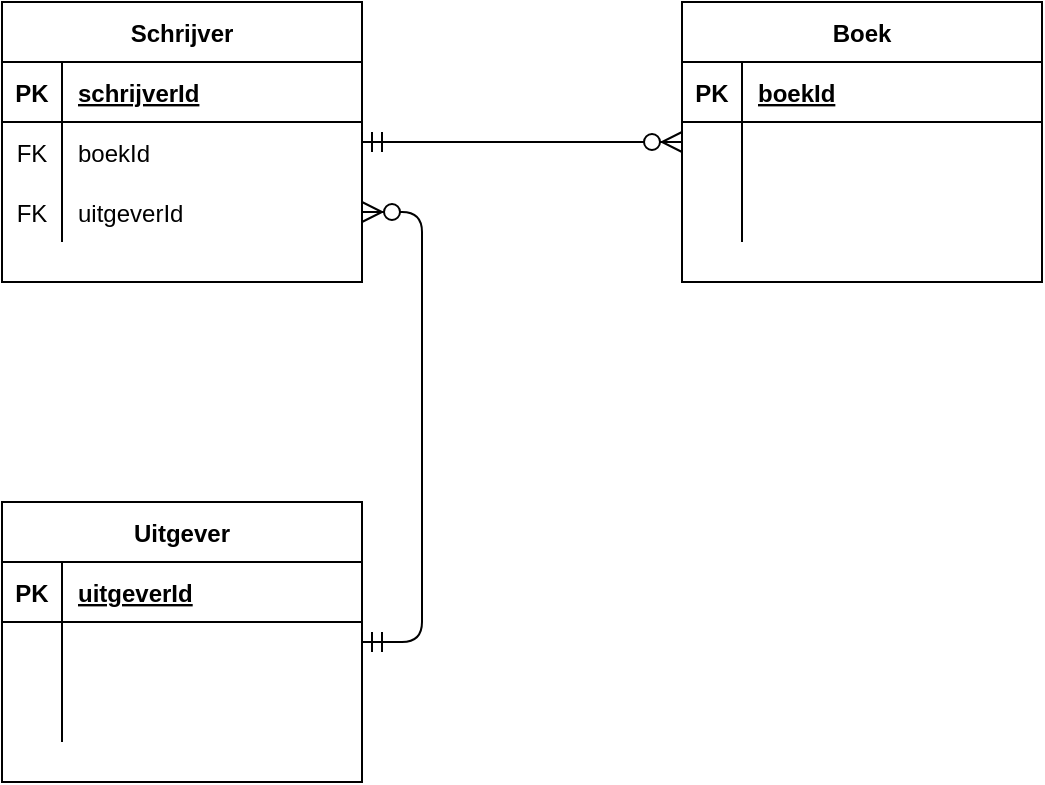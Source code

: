 <mxfile version="13.9.9" type="device"><diagram id="R2lEEEUBdFMjLlhIrx00" name="Page-1"><mxGraphModel dx="1422" dy="832" grid="1" gridSize="10" guides="1" tooltips="1" connect="1" arrows="1" fold="1" page="1" pageScale="1" pageWidth="850" pageHeight="1100" math="0" shadow="0" extFonts="Permanent Marker^https://fonts.googleapis.com/css?family=Permanent+Marker"><root><mxCell id="0"/><mxCell id="1" parent="0"/><mxCell id="NW3bPxfxY595SAEAcbTC-1" value="Schrijver" style="shape=table;startSize=30;container=1;collapsible=1;childLayout=tableLayout;fixedRows=1;rowLines=0;fontStyle=1;align=center;resizeLast=1;" vertex="1" parent="1"><mxGeometry x="120" y="280" width="180" height="140" as="geometry"/></mxCell><mxCell id="NW3bPxfxY595SAEAcbTC-2" value="" style="shape=partialRectangle;collapsible=0;dropTarget=0;pointerEvents=0;fillColor=none;top=0;left=0;bottom=1;right=0;points=[[0,0.5],[1,0.5]];portConstraint=eastwest;" vertex="1" parent="NW3bPxfxY595SAEAcbTC-1"><mxGeometry y="30" width="180" height="30" as="geometry"/></mxCell><mxCell id="NW3bPxfxY595SAEAcbTC-3" value="PK" style="shape=partialRectangle;connectable=0;fillColor=none;top=0;left=0;bottom=0;right=0;fontStyle=1;overflow=hidden;" vertex="1" parent="NW3bPxfxY595SAEAcbTC-2"><mxGeometry width="30" height="30" as="geometry"/></mxCell><mxCell id="NW3bPxfxY595SAEAcbTC-4" value="schrijverId" style="shape=partialRectangle;connectable=0;fillColor=none;top=0;left=0;bottom=0;right=0;align=left;spacingLeft=6;fontStyle=5;overflow=hidden;" vertex="1" parent="NW3bPxfxY595SAEAcbTC-2"><mxGeometry x="30" width="150" height="30" as="geometry"/></mxCell><mxCell id="NW3bPxfxY595SAEAcbTC-8" value="" style="shape=partialRectangle;collapsible=0;dropTarget=0;pointerEvents=0;fillColor=none;top=0;left=0;bottom=0;right=0;points=[[0,0.5],[1,0.5]];portConstraint=eastwest;" vertex="1" parent="NW3bPxfxY595SAEAcbTC-1"><mxGeometry y="60" width="180" height="30" as="geometry"/></mxCell><mxCell id="NW3bPxfxY595SAEAcbTC-9" value="FK" style="shape=partialRectangle;connectable=0;fillColor=none;top=0;left=0;bottom=0;right=0;editable=1;overflow=hidden;" vertex="1" parent="NW3bPxfxY595SAEAcbTC-8"><mxGeometry width="30" height="30" as="geometry"/></mxCell><mxCell id="NW3bPxfxY595SAEAcbTC-10" value="boekId" style="shape=partialRectangle;connectable=0;fillColor=none;top=0;left=0;bottom=0;right=0;align=left;spacingLeft=6;overflow=hidden;" vertex="1" parent="NW3bPxfxY595SAEAcbTC-8"><mxGeometry x="30" width="150" height="30" as="geometry"/></mxCell><mxCell id="NW3bPxfxY595SAEAcbTC-11" value="" style="shape=partialRectangle;collapsible=0;dropTarget=0;pointerEvents=0;fillColor=none;top=0;left=0;bottom=0;right=0;points=[[0,0.5],[1,0.5]];portConstraint=eastwest;" vertex="1" parent="NW3bPxfxY595SAEAcbTC-1"><mxGeometry y="90" width="180" height="30" as="geometry"/></mxCell><mxCell id="NW3bPxfxY595SAEAcbTC-12" value="FK" style="shape=partialRectangle;connectable=0;fillColor=none;top=0;left=0;bottom=0;right=0;editable=1;overflow=hidden;" vertex="1" parent="NW3bPxfxY595SAEAcbTC-11"><mxGeometry width="30" height="30" as="geometry"/></mxCell><mxCell id="NW3bPxfxY595SAEAcbTC-13" value="uitgeverId" style="shape=partialRectangle;connectable=0;fillColor=none;top=0;left=0;bottom=0;right=0;align=left;spacingLeft=6;overflow=hidden;" vertex="1" parent="NW3bPxfxY595SAEAcbTC-11"><mxGeometry x="30" width="150" height="30" as="geometry"/></mxCell><mxCell id="NW3bPxfxY595SAEAcbTC-27" value="Boek" style="shape=table;startSize=30;container=1;collapsible=1;childLayout=tableLayout;fixedRows=1;rowLines=0;fontStyle=1;align=center;resizeLast=1;" vertex="1" parent="1"><mxGeometry x="460" y="280" width="180" height="140" as="geometry"/></mxCell><mxCell id="NW3bPxfxY595SAEAcbTC-28" value="" style="shape=partialRectangle;collapsible=0;dropTarget=0;pointerEvents=0;fillColor=none;top=0;left=0;bottom=1;right=0;points=[[0,0.5],[1,0.5]];portConstraint=eastwest;" vertex="1" parent="NW3bPxfxY595SAEAcbTC-27"><mxGeometry y="30" width="180" height="30" as="geometry"/></mxCell><mxCell id="NW3bPxfxY595SAEAcbTC-29" value="PK" style="shape=partialRectangle;connectable=0;fillColor=none;top=0;left=0;bottom=0;right=0;fontStyle=1;overflow=hidden;" vertex="1" parent="NW3bPxfxY595SAEAcbTC-28"><mxGeometry width="30" height="30" as="geometry"/></mxCell><mxCell id="NW3bPxfxY595SAEAcbTC-30" value="boekId" style="shape=partialRectangle;connectable=0;fillColor=none;top=0;left=0;bottom=0;right=0;align=left;spacingLeft=6;fontStyle=5;overflow=hidden;" vertex="1" parent="NW3bPxfxY595SAEAcbTC-28"><mxGeometry x="30" width="150" height="30" as="geometry"/></mxCell><mxCell id="NW3bPxfxY595SAEAcbTC-31" value="" style="shape=partialRectangle;collapsible=0;dropTarget=0;pointerEvents=0;fillColor=none;top=0;left=0;bottom=0;right=0;points=[[0,0.5],[1,0.5]];portConstraint=eastwest;" vertex="1" parent="NW3bPxfxY595SAEAcbTC-27"><mxGeometry y="60" width="180" height="30" as="geometry"/></mxCell><mxCell id="NW3bPxfxY595SAEAcbTC-32" value="" style="shape=partialRectangle;connectable=0;fillColor=none;top=0;left=0;bottom=0;right=0;editable=1;overflow=hidden;" vertex="1" parent="NW3bPxfxY595SAEAcbTC-31"><mxGeometry width="30" height="30" as="geometry"/></mxCell><mxCell id="NW3bPxfxY595SAEAcbTC-33" value="" style="shape=partialRectangle;connectable=0;fillColor=none;top=0;left=0;bottom=0;right=0;align=left;spacingLeft=6;overflow=hidden;" vertex="1" parent="NW3bPxfxY595SAEAcbTC-31"><mxGeometry x="30" width="150" height="30" as="geometry"/></mxCell><mxCell id="NW3bPxfxY595SAEAcbTC-34" value="" style="shape=partialRectangle;collapsible=0;dropTarget=0;pointerEvents=0;fillColor=none;top=0;left=0;bottom=0;right=0;points=[[0,0.5],[1,0.5]];portConstraint=eastwest;" vertex="1" parent="NW3bPxfxY595SAEAcbTC-27"><mxGeometry y="90" width="180" height="30" as="geometry"/></mxCell><mxCell id="NW3bPxfxY595SAEAcbTC-35" value="" style="shape=partialRectangle;connectable=0;fillColor=none;top=0;left=0;bottom=0;right=0;editable=1;overflow=hidden;" vertex="1" parent="NW3bPxfxY595SAEAcbTC-34"><mxGeometry width="30" height="30" as="geometry"/></mxCell><mxCell id="NW3bPxfxY595SAEAcbTC-36" value="" style="shape=partialRectangle;connectable=0;fillColor=none;top=0;left=0;bottom=0;right=0;align=left;spacingLeft=6;overflow=hidden;" vertex="1" parent="NW3bPxfxY595SAEAcbTC-34"><mxGeometry x="30" width="150" height="30" as="geometry"/></mxCell><mxCell id="NW3bPxfxY595SAEAcbTC-37" value="Uitgever" style="shape=table;startSize=30;container=1;collapsible=1;childLayout=tableLayout;fixedRows=1;rowLines=0;fontStyle=1;align=center;resizeLast=1;" vertex="1" parent="1"><mxGeometry x="120" y="530" width="180" height="140" as="geometry"/></mxCell><mxCell id="NW3bPxfxY595SAEAcbTC-38" value="" style="shape=partialRectangle;collapsible=0;dropTarget=0;pointerEvents=0;fillColor=none;top=0;left=0;bottom=1;right=0;points=[[0,0.5],[1,0.5]];portConstraint=eastwest;" vertex="1" parent="NW3bPxfxY595SAEAcbTC-37"><mxGeometry y="30" width="180" height="30" as="geometry"/></mxCell><mxCell id="NW3bPxfxY595SAEAcbTC-39" value="PK" style="shape=partialRectangle;connectable=0;fillColor=none;top=0;left=0;bottom=0;right=0;fontStyle=1;overflow=hidden;" vertex="1" parent="NW3bPxfxY595SAEAcbTC-38"><mxGeometry width="30" height="30" as="geometry"/></mxCell><mxCell id="NW3bPxfxY595SAEAcbTC-40" value="uitgeverId" style="shape=partialRectangle;connectable=0;fillColor=none;top=0;left=0;bottom=0;right=0;align=left;spacingLeft=6;fontStyle=5;overflow=hidden;" vertex="1" parent="NW3bPxfxY595SAEAcbTC-38"><mxGeometry x="30" width="150" height="30" as="geometry"/></mxCell><mxCell id="NW3bPxfxY595SAEAcbTC-41" value="" style="shape=partialRectangle;collapsible=0;dropTarget=0;pointerEvents=0;fillColor=none;top=0;left=0;bottom=0;right=0;points=[[0,0.5],[1,0.5]];portConstraint=eastwest;" vertex="1" parent="NW3bPxfxY595SAEAcbTC-37"><mxGeometry y="60" width="180" height="30" as="geometry"/></mxCell><mxCell id="NW3bPxfxY595SAEAcbTC-42" value="" style="shape=partialRectangle;connectable=0;fillColor=none;top=0;left=0;bottom=0;right=0;editable=1;overflow=hidden;" vertex="1" parent="NW3bPxfxY595SAEAcbTC-41"><mxGeometry width="30" height="30" as="geometry"/></mxCell><mxCell id="NW3bPxfxY595SAEAcbTC-43" value="" style="shape=partialRectangle;connectable=0;fillColor=none;top=0;left=0;bottom=0;right=0;align=left;spacingLeft=6;overflow=hidden;" vertex="1" parent="NW3bPxfxY595SAEAcbTC-41"><mxGeometry x="30" width="150" height="30" as="geometry"/></mxCell><mxCell id="NW3bPxfxY595SAEAcbTC-44" value="" style="shape=partialRectangle;collapsible=0;dropTarget=0;pointerEvents=0;fillColor=none;top=0;left=0;bottom=0;right=0;points=[[0,0.5],[1,0.5]];portConstraint=eastwest;" vertex="1" parent="NW3bPxfxY595SAEAcbTC-37"><mxGeometry y="90" width="180" height="30" as="geometry"/></mxCell><mxCell id="NW3bPxfxY595SAEAcbTC-45" value="" style="shape=partialRectangle;connectable=0;fillColor=none;top=0;left=0;bottom=0;right=0;editable=1;overflow=hidden;" vertex="1" parent="NW3bPxfxY595SAEAcbTC-44"><mxGeometry width="30" height="30" as="geometry"/></mxCell><mxCell id="NW3bPxfxY595SAEAcbTC-46" value="" style="shape=partialRectangle;connectable=0;fillColor=none;top=0;left=0;bottom=0;right=0;align=left;spacingLeft=6;overflow=hidden;" vertex="1" parent="NW3bPxfxY595SAEAcbTC-44"><mxGeometry x="30" width="150" height="30" as="geometry"/></mxCell><mxCell id="NW3bPxfxY595SAEAcbTC-48" value="" style="edgeStyle=entityRelationEdgeStyle;fontSize=12;html=1;endArrow=ERzeroToMany;startArrow=ERmandOne;endSize=8;startSize=8;" edge="1" parent="1" source="NW3bPxfxY595SAEAcbTC-1" target="NW3bPxfxY595SAEAcbTC-27"><mxGeometry width="100" height="100" relative="1" as="geometry"><mxPoint x="370" y="480" as="sourcePoint"/><mxPoint x="470" y="380" as="targetPoint"/></mxGeometry></mxCell><mxCell id="NW3bPxfxY595SAEAcbTC-49" value="" style="edgeStyle=entityRelationEdgeStyle;fontSize=12;html=1;endArrow=ERzeroToMany;startArrow=ERmandOne;endSize=8;startSize=8;entryX=1;entryY=0.5;entryDx=0;entryDy=0;" edge="1" parent="1" source="NW3bPxfxY595SAEAcbTC-37" target="NW3bPxfxY595SAEAcbTC-11"><mxGeometry width="100" height="100" relative="1" as="geometry"><mxPoint x="310" y="360" as="sourcePoint"/><mxPoint x="470" y="360" as="targetPoint"/></mxGeometry></mxCell></root></mxGraphModel></diagram></mxfile>